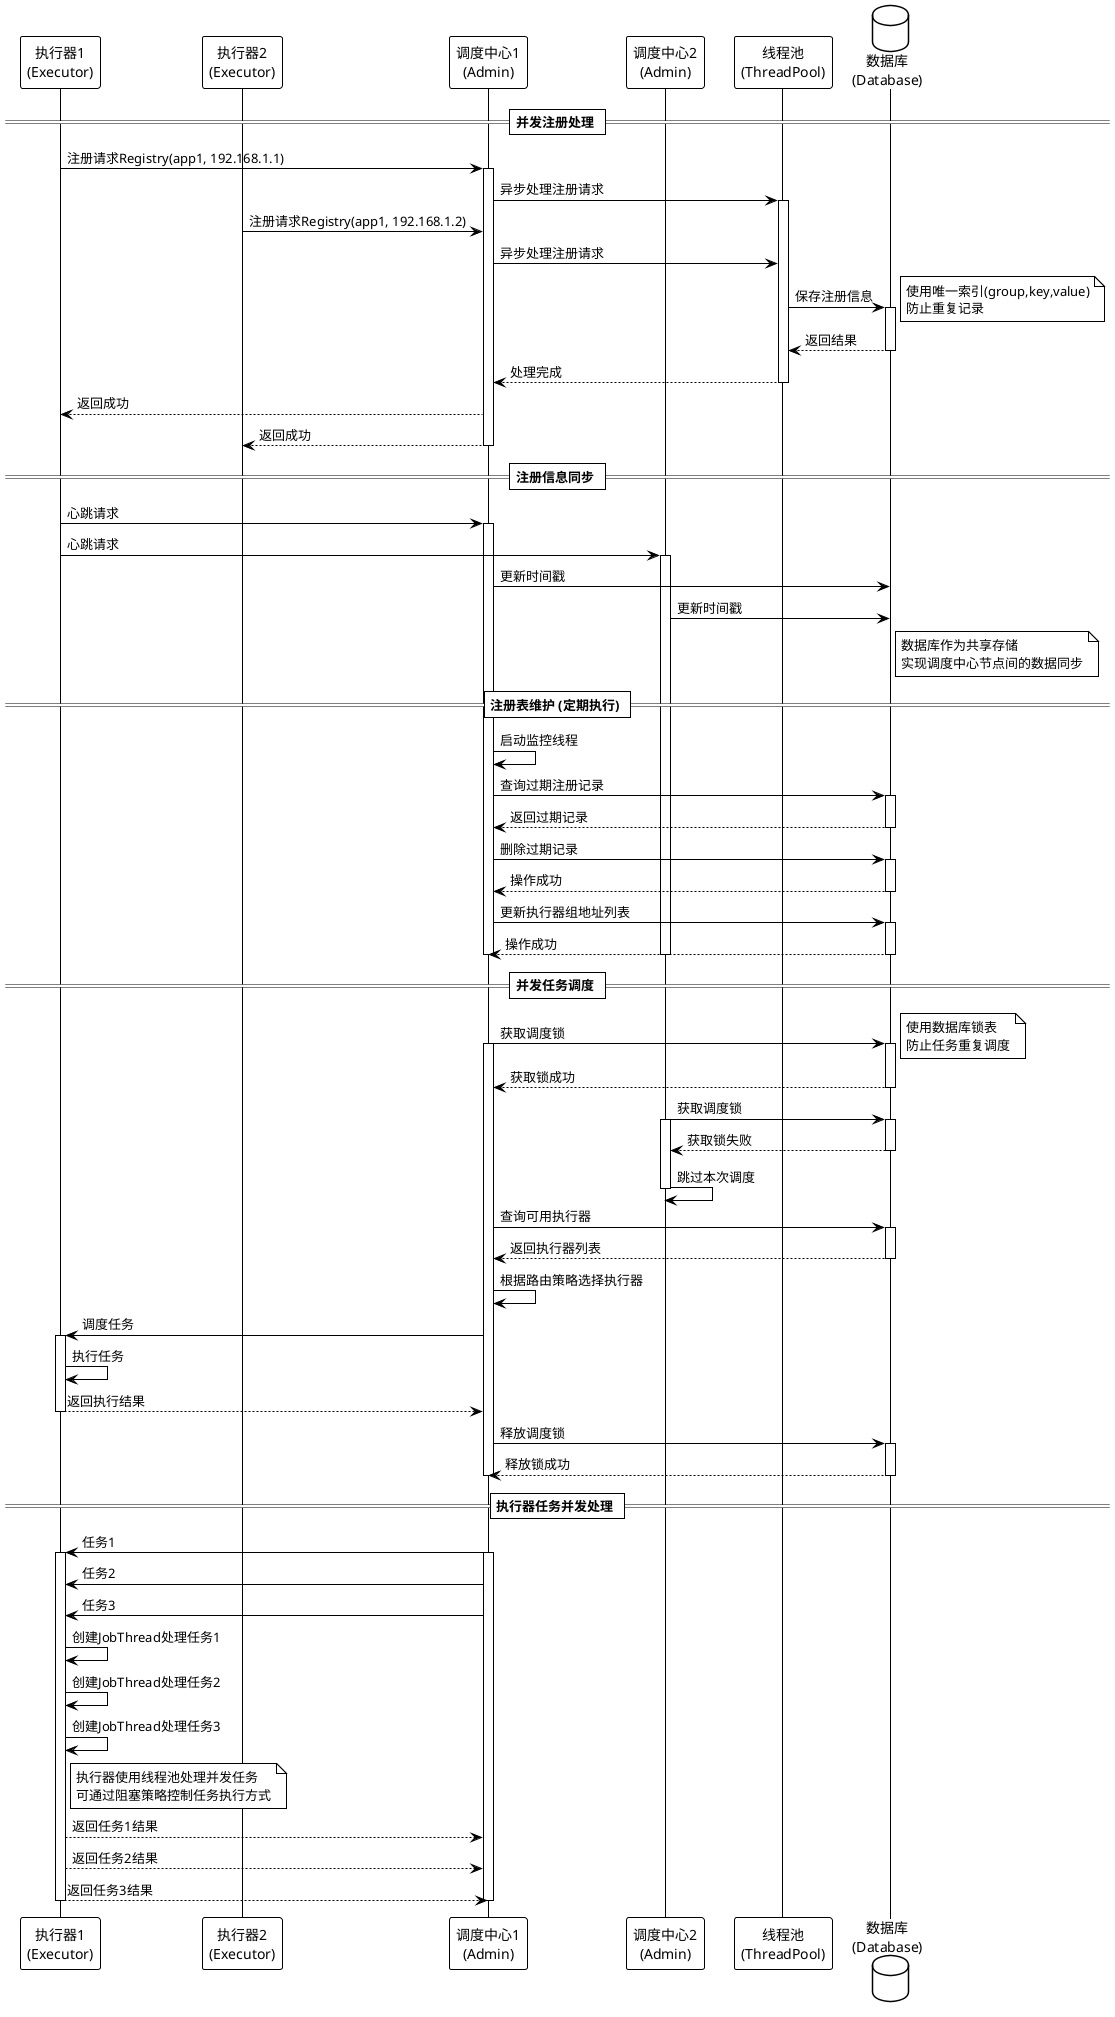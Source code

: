 @startuml XXL-JOB并发管理机制

!theme plain
skinparam handwritten false
skinparam backgroundColor transparent

' 定义参与者
participant "执行器1\n(Executor)" as Exec1
participant "执行器2\n(Executor)" as Exec2
participant "调度中心1\n(Admin)" as Admin1
participant "调度中心2\n(Admin)" as Admin2
participant "线程池\n(ThreadPool)" as ThreadPool
database "数据库\n(Database)" as DB

' 注册并发处理
== 并发注册处理 ==

Exec1 -> Admin1: 注册请求Registry(app1, 192.168.1.1)
activate Admin1
Admin1 -> ThreadPool: 异步处理注册请求
activate ThreadPool

Exec2 -> Admin1: 注册请求Registry(app1, 192.168.1.2)
Admin1 -> ThreadPool: 异步处理注册请求

ThreadPool -> DB: 保存注册信息
note right: 使用唯一索引(group,key,value)\n防止重复记录
activate DB
DB --> ThreadPool: 返回结果
deactivate DB

ThreadPool --> Admin1: 处理完成
deactivate ThreadPool
Admin1 --> Exec1: 返回成功
Admin1 --> Exec2: 返回成功
deactivate Admin1

' 注册信息同步处理
== 注册信息同步 ==

Exec1 -> Admin1: 心跳请求
activate Admin1
Exec1 -> Admin2: 心跳请求
activate Admin2

Admin1 -> DB: 更新时间戳
Admin2 -> DB: 更新时间戳

note right of DB
  数据库作为共享存储
  实现调度中心节点间的数据同步
end note

' 展示定期清理过程
== 注册表维护 (定期执行) ==

Admin1 -> Admin1: 启动监控线程
Admin1 -> DB: 查询过期注册记录
activate DB
DB --> Admin1: 返回过期记录
deactivate DB

Admin1 -> DB: 删除过期记录
activate DB
DB --> Admin1: 操作成功
deactivate DB

Admin1 -> DB: 更新执行器组地址列表
activate DB
DB --> Admin1: 操作成功
deactivate DB

deactivate Admin1
deactivate Admin2

' 展示任务并发调度处理
== 并发任务调度 ==

Admin1 -> DB: 获取调度锁
activate Admin1
activate DB
note right: 使用数据库锁表\n防止任务重复调度
DB --> Admin1: 获取锁成功
deactivate DB

Admin2 -> DB: 获取调度锁
activate Admin2
activate DB
DB --> Admin2: 获取锁失败
deactivate DB
Admin2 -> Admin2: 跳过本次调度
deactivate Admin2

Admin1 -> DB: 查询可用执行器
activate DB
DB --> Admin1: 返回执行器列表
deactivate DB

Admin1 -> Admin1: 根据路由策略选择执行器
Admin1 -> Exec1: 调度任务
activate Exec1
Exec1 -> Exec1: 执行任务
Exec1 --> Admin1: 返回执行结果
deactivate Exec1

Admin1 -> DB: 释放调度锁
activate DB
DB --> Admin1: 释放锁成功
deactivate DB
deactivate Admin1

' 执行器任务并发处理
== 执行器任务并发处理 ==

Admin1 -> Exec1: 任务1
activate Admin1
activate Exec1
Admin1 -> Exec1: 任务2
Admin1 -> Exec1: 任务3

Exec1 -> Exec1: 创建JobThread处理任务1
Exec1 -> Exec1: 创建JobThread处理任务2
Exec1 -> Exec1: 创建JobThread处理任务3

note right of Exec1
  执行器使用线程池处理并发任务
  可通过阻塞策略控制任务执行方式
end note

Exec1 --> Admin1: 返回任务1结果
Exec1 --> Admin1: 返回任务2结果
Exec1 --> Admin1: 返回任务3结果
deactivate Exec1
deactivate Admin1

@enduml 